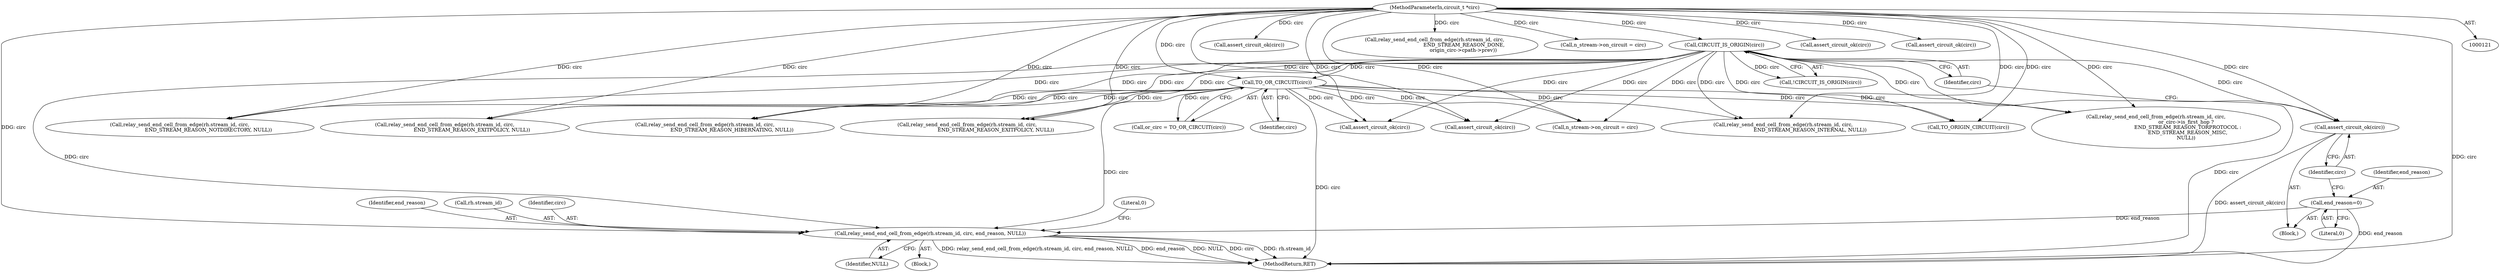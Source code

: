 digraph "0_tor_79b59a2dfcb68897ee89d98587d09e55f07e68d7@pointer" {
"1000226" [label="(Call,relay_send_end_cell_from_edge(rh.stream_id, circ, end_reason, NULL))"];
"1000157" [label="(Call,TO_OR_CIRCUIT(circ))"];
"1000153" [label="(Call,CIRCUIT_IS_ORIGIN(circ))"];
"1000149" [label="(Call,assert_circuit_ok(circ))"];
"1000123" [label="(MethodParameterIn,circuit_t *circ)"];
"1000146" [label="(Call,end_reason=0)"];
"1000150" [label="(Identifier,circ)"];
"1000231" [label="(Identifier,end_reason)"];
"1000697" [label="(MethodReturn,RET)"];
"1000329" [label="(Call,relay_send_end_cell_from_edge(rh.stream_id, circ,\n                                    END_STREAM_REASON_NOTDIRECTORY, NULL))"];
"1000692" [label="(Call,assert_circuit_ok(circ))"];
"1000153" [label="(Call,CIRCUIT_IS_ORIGIN(circ))"];
"1000226" [label="(Call,relay_send_end_cell_from_edge(rh.stream_id, circ, end_reason, NULL))"];
"1000227" [label="(Call,rh.stream_id)"];
"1000232" [label="(Identifier,NULL)"];
"1000124" [label="(Block,)"];
"1000154" [label="(Identifier,circ)"];
"1000579" [label="(Call,assert_circuit_ok(circ))"];
"1000158" [label="(Identifier,circ)"];
"1000189" [label="(Call,relay_send_end_cell_from_edge(rh.stream_id, circ,\n                                  END_STREAM_REASON_EXITPOLICY, NULL))"];
"1000398" [label="(Call,relay_send_end_cell_from_edge(rh.stream_id, circ,\n                                    END_STREAM_REASON_EXITPOLICY, NULL))"];
"1000155" [label="(Call,or_circ = TO_OR_CIRCUIT(circ))"];
"1000522" [label="(Call,relay_send_end_cell_from_edge(rh.stream_id, circ,\n                                     END_STREAM_REASON_DONE,\n                                    origin_circ->cpath->prev))"];
"1000123" [label="(MethodParameterIn,circuit_t *circ)"];
"1000569" [label="(Call,n_stream->on_circuit = circ)"];
"1000369" [label="(Call,relay_send_end_cell_from_edge(rh.stream_id, circ,\n                                  END_STREAM_REASON_INTERNAL, NULL))"];
"1000221" [label="(Block,)"];
"1000148" [label="(Literal,0)"];
"1000501" [label="(Call,assert_circuit_ok(circ))"];
"1000147" [label="(Identifier,end_reason)"];
"1000548" [label="(Call,assert_circuit_ok(circ))"];
"1000146" [label="(Call,end_reason=0)"];
"1000157" [label="(Call,TO_OR_CIRCUIT(circ))"];
"1000673" [label="(Call,assert_circuit_ok(circ))"];
"1000614" [label="(Call,relay_send_end_cell_from_edge(rh.stream_id, circ,\n                                  END_STREAM_REASON_HIBERNATING, NULL))"];
"1000149" [label="(Call,assert_circuit_ok(circ))"];
"1000470" [label="(Call,TO_ORIGIN_CIRCUIT(circ))"];
"1000294" [label="(Call,relay_send_end_cell_from_edge(rh.stream_id, circ,\n                                      or_circ->is_first_hop ?\n                                        END_STREAM_REASON_TORPROTOCOL :\n                                        END_STREAM_REASON_MISC,\n                                      NULL))"];
"1000626" [label="(Call,n_stream->on_circuit = circ)"];
"1000230" [label="(Identifier,circ)"];
"1000152" [label="(Call,!CIRCUIT_IS_ORIGIN(circ))"];
"1000234" [label="(Literal,0)"];
"1000226" -> "1000221"  [label="AST: "];
"1000226" -> "1000232"  [label="CFG: "];
"1000227" -> "1000226"  [label="AST: "];
"1000230" -> "1000226"  [label="AST: "];
"1000231" -> "1000226"  [label="AST: "];
"1000232" -> "1000226"  [label="AST: "];
"1000234" -> "1000226"  [label="CFG: "];
"1000226" -> "1000697"  [label="DDG: rh.stream_id"];
"1000226" -> "1000697"  [label="DDG: relay_send_end_cell_from_edge(rh.stream_id, circ, end_reason, NULL)"];
"1000226" -> "1000697"  [label="DDG: end_reason"];
"1000226" -> "1000697"  [label="DDG: NULL"];
"1000226" -> "1000697"  [label="DDG: circ"];
"1000157" -> "1000226"  [label="DDG: circ"];
"1000153" -> "1000226"  [label="DDG: circ"];
"1000123" -> "1000226"  [label="DDG: circ"];
"1000146" -> "1000226"  [label="DDG: end_reason"];
"1000157" -> "1000155"  [label="AST: "];
"1000157" -> "1000158"  [label="CFG: "];
"1000158" -> "1000157"  [label="AST: "];
"1000155" -> "1000157"  [label="CFG: "];
"1000157" -> "1000697"  [label="DDG: circ"];
"1000157" -> "1000155"  [label="DDG: circ"];
"1000153" -> "1000157"  [label="DDG: circ"];
"1000123" -> "1000157"  [label="DDG: circ"];
"1000157" -> "1000189"  [label="DDG: circ"];
"1000157" -> "1000294"  [label="DDG: circ"];
"1000157" -> "1000329"  [label="DDG: circ"];
"1000157" -> "1000369"  [label="DDG: circ"];
"1000157" -> "1000398"  [label="DDG: circ"];
"1000157" -> "1000470"  [label="DDG: circ"];
"1000157" -> "1000614"  [label="DDG: circ"];
"1000157" -> "1000626"  [label="DDG: circ"];
"1000157" -> "1000673"  [label="DDG: circ"];
"1000157" -> "1000692"  [label="DDG: circ"];
"1000153" -> "1000152"  [label="AST: "];
"1000153" -> "1000154"  [label="CFG: "];
"1000154" -> "1000153"  [label="AST: "];
"1000152" -> "1000153"  [label="CFG: "];
"1000153" -> "1000697"  [label="DDG: circ"];
"1000153" -> "1000152"  [label="DDG: circ"];
"1000149" -> "1000153"  [label="DDG: circ"];
"1000123" -> "1000153"  [label="DDG: circ"];
"1000153" -> "1000189"  [label="DDG: circ"];
"1000153" -> "1000294"  [label="DDG: circ"];
"1000153" -> "1000329"  [label="DDG: circ"];
"1000153" -> "1000369"  [label="DDG: circ"];
"1000153" -> "1000398"  [label="DDG: circ"];
"1000153" -> "1000470"  [label="DDG: circ"];
"1000153" -> "1000614"  [label="DDG: circ"];
"1000153" -> "1000626"  [label="DDG: circ"];
"1000153" -> "1000673"  [label="DDG: circ"];
"1000153" -> "1000692"  [label="DDG: circ"];
"1000149" -> "1000124"  [label="AST: "];
"1000149" -> "1000150"  [label="CFG: "];
"1000150" -> "1000149"  [label="AST: "];
"1000154" -> "1000149"  [label="CFG: "];
"1000149" -> "1000697"  [label="DDG: assert_circuit_ok(circ)"];
"1000123" -> "1000149"  [label="DDG: circ"];
"1000123" -> "1000121"  [label="AST: "];
"1000123" -> "1000697"  [label="DDG: circ"];
"1000123" -> "1000189"  [label="DDG: circ"];
"1000123" -> "1000294"  [label="DDG: circ"];
"1000123" -> "1000329"  [label="DDG: circ"];
"1000123" -> "1000369"  [label="DDG: circ"];
"1000123" -> "1000398"  [label="DDG: circ"];
"1000123" -> "1000470"  [label="DDG: circ"];
"1000123" -> "1000501"  [label="DDG: circ"];
"1000123" -> "1000522"  [label="DDG: circ"];
"1000123" -> "1000548"  [label="DDG: circ"];
"1000123" -> "1000569"  [label="DDG: circ"];
"1000123" -> "1000579"  [label="DDG: circ"];
"1000123" -> "1000614"  [label="DDG: circ"];
"1000123" -> "1000626"  [label="DDG: circ"];
"1000123" -> "1000673"  [label="DDG: circ"];
"1000123" -> "1000692"  [label="DDG: circ"];
"1000146" -> "1000124"  [label="AST: "];
"1000146" -> "1000148"  [label="CFG: "];
"1000147" -> "1000146"  [label="AST: "];
"1000148" -> "1000146"  [label="AST: "];
"1000150" -> "1000146"  [label="CFG: "];
"1000146" -> "1000697"  [label="DDG: end_reason"];
}
